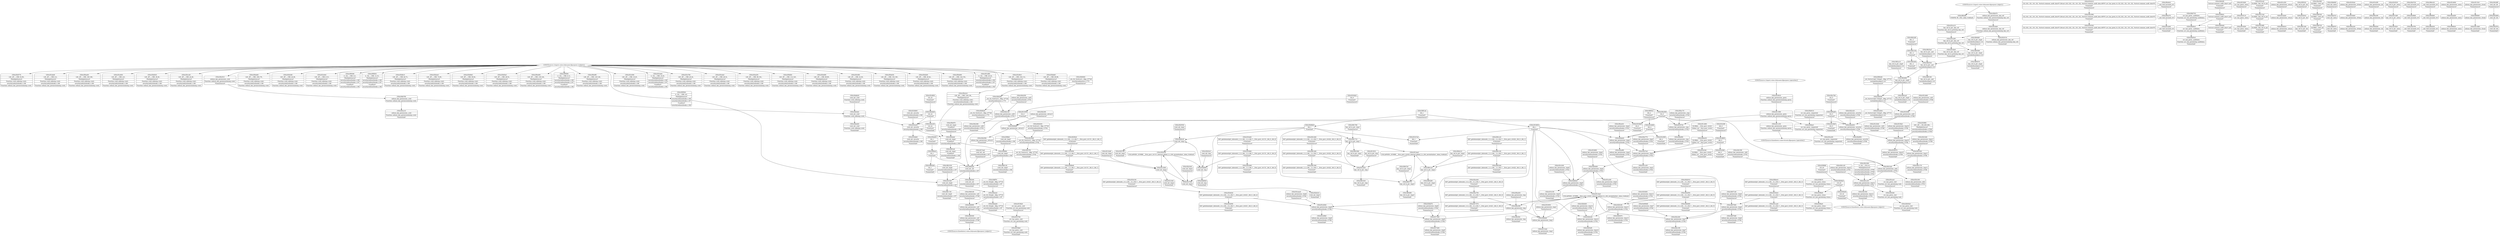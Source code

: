 digraph {
	CE0x3f3d5a0 [shape=record,shape=Mrecord,label="{CE0x3f3d5a0|128:_i8*,_:_CRE_48,52_|*MultipleSource*|Function::cred_sid&Arg::cred::|security/selinux/hooks.c,196|Function::selinux_key_permission&Arg::cred::}"]
	CE0x3f648f0 [shape=record,shape=Mrecord,label="{CE0x3f648f0|key_ref_to_ptr:_tmp3|*SummSink*}"]
	CE0x3f5fec0 [shape=record,shape=Mrecord,label="{CE0x3f5fec0|i32_1|*Constant*}"]
	CE0x3f43460 [shape=record,shape=Mrecord,label="{CE0x3f43460|i64*_getelementptr_inbounds_(_2_x_i64_,_2_x_i64_*___llvm_gcov_ctr131,_i64_0,_i64_0)|*Constant*|*SummSink*}"]
	CE0x3f22c20 [shape=record,shape=Mrecord,label="{CE0x3f22c20|selinux_key_permission:_security|security/selinux/hooks.c,5789|*SummSource*}"]
	CE0x3f5e490 [shape=record,shape=Mrecord,label="{CE0x3f5e490|128:_i8*,_:_CRE_136,144_|*MultipleSource*|Function::cred_sid&Arg::cred::|security/selinux/hooks.c,196|Function::selinux_key_permission&Arg::cred::}"]
	CE0x3f25c90 [shape=record,shape=Mrecord,label="{CE0x3f25c90|selinux_key_permission:_tmp13|security/selinux/hooks.c,5792}"]
	CE0x3f29350 [shape=record,shape=Mrecord,label="{CE0x3f29350|COLLAPSED:_GCMRE___llvm_gcov_ctr131_internal_global_2_x_i64_zeroinitializer:_elem_0:default:}"]
	CE0x3f5f590 [shape=record,shape=Mrecord,label="{CE0x3f5f590|4:_i32,_:_CRE_8,12_|*MultipleSource*|security/selinux/hooks.c,196|security/selinux/hooks.c,197|*LoadInst*|security/selinux/hooks.c,196}"]
	CE0x3f1fdd0 [shape=record,shape=Mrecord,label="{CE0x3f1fdd0|i64*_getelementptr_inbounds_(_2_x_i64_,_2_x_i64_*___llvm_gcov_ctr131,_i64_0,_i64_0)|*Constant*}"]
	CE0x3f13260 [shape=record,shape=Mrecord,label="{CE0x3f13260|cred_sid:_tmp2}"]
	CE0x3f61990 [shape=record,shape=Mrecord,label="{CE0x3f61990|key_ref_to_ptr:_tmp1|*SummSink*}"]
	CE0x3f11ba0 [shape=record,shape=Mrecord,label="{CE0x3f11ba0|COLLAPSED:_GCMRE___llvm_gcov_ctr421_internal_global_6_x_i64_zeroinitializer:_elem_0:default:}"]
	CE0x3f2df50 [shape=record,shape=Mrecord,label="{CE0x3f2df50|selinux_key_permission:_security|security/selinux/hooks.c,5789|*SummSink*}"]
	CE0x3f10910 [shape=record,shape=Mrecord,label="{CE0x3f10910|selinux_key_permission:_perm|Function::selinux_key_permission&Arg::perm::|*SummSource*}"]
	"CONST[source:0(mediator),value:0(static)][purpose:{operation}]"
	CE0x3f5e0f0 [shape=record,shape=Mrecord,label="{CE0x3f5e0f0|128:_i8*,_:_CRE_120,128_|*MultipleSource*|Function::cred_sid&Arg::cred::|security/selinux/hooks.c,196|Function::selinux_key_permission&Arg::cred::}"]
	CE0x3f208a0 [shape=record,shape=Mrecord,label="{CE0x3f208a0|i16_43|*Constant*}"]
	CE0x3f1e8d0 [shape=record,shape=Mrecord,label="{CE0x3f1e8d0|i64_2|*Constant*}"]
	CE0x3f622d0 [shape=record,shape=Mrecord,label="{CE0x3f622d0|i64_-2|*Constant*|*SummSource*}"]
	CE0x3f40d60 [shape=record,shape=Mrecord,label="{CE0x3f40d60|i64*_getelementptr_inbounds_(_6_x_i64_,_6_x_i64_*___llvm_gcov_ctr421,_i64_0,_i64_5)|*Constant*|*SummSink*}"]
	CE0x3f15780 [shape=record,shape=Mrecord,label="{CE0x3f15780|avc_has_perm:_ssid|Function::avc_has_perm&Arg::ssid::}"]
	CE0x3f62a10 [shape=record,shape=Mrecord,label="{CE0x3f62a10|key_ref_to_ptr:_tmp5|include/linux/key.h,116|*SummSource*}"]
	CE0x3f3fb70 [shape=record,shape=Mrecord,label="{CE0x3f3fb70|avc_has_perm:_tclass|Function::avc_has_perm&Arg::tclass::|*SummSource*}"]
	CE0x3f16210 [shape=record,shape=Mrecord,label="{CE0x3f16210|i32_(i32,_i32,_i16,_i32,_%struct.common_audit_data*)*_bitcast_(i32_(i32,_i32,_i16,_i32,_%struct.common_audit_data.495*)*_avc_has_perm_to_i32_(i32,_i32,_i16,_i32,_%struct.common_audit_data*)*)|*Constant*|*SummSource*}"]
	CE0x3f2c190 [shape=record,shape=Mrecord,label="{CE0x3f2c190|selinux_key_permission:_tmp7|security/selinux/hooks.c,5784|*SummSink*}"]
	CE0x3f408d0 [shape=record,shape=Mrecord,label="{CE0x3f408d0|selinux_key_permission:_retval.0}"]
	CE0x3f14a60 [shape=record,shape=Mrecord,label="{CE0x3f14a60|_call_void_mcount()_#3|*SummSink*}"]
	CE0x3f3ca50 [shape=record,shape=Mrecord,label="{CE0x3f3ca50|avc_has_perm:_requested|Function::avc_has_perm&Arg::requested::|*SummSink*}"]
	CE0x3f2c7b0 [shape=record,shape=Mrecord,label="{CE0x3f2c7b0|i32_5|*Constant*|*SummSource*}"]
	CE0x3f41f40 [shape=record,shape=Mrecord,label="{CE0x3f41f40|selinux_key_permission:_tmp12|security/selinux/hooks.c,5791|*SummSink*}"]
	CE0x3f62aa0 [shape=record,shape=Mrecord,label="{CE0x3f62aa0|key_ref_to_ptr:_tmp5|include/linux/key.h,116|*SummSink*}"]
	CE0x3f415f0 [shape=record,shape=Mrecord,label="{CE0x3f415f0|selinux_key_permission:_sid2|security/selinux/hooks.c,5791|*SummSource*}"]
	CE0x3f10050 [shape=record,shape=Mrecord,label="{CE0x3f10050|selinux_key_permission:_tmp1|*SummSource*}"]
	CE0x3f25ef0 [shape=record,shape=Mrecord,label="{CE0x3f25ef0|selinux_key_permission:_tmp14|security/selinux/hooks.c,5792|*SummSink*}"]
	CE0x3f647e0 [shape=record,shape=Mrecord,label="{CE0x3f647e0|key_ref_to_ptr:_tmp3|*SummSource*}"]
	CE0x3f62150 [shape=record,shape=Mrecord,label="{CE0x3f62150|i64_-2|*Constant*}"]
	"CONST[source:1(input),value:2(dynamic)][purpose:{operation}]"
	CE0x55c4a20 [shape=record,shape=Mrecord,label="{CE0x55c4a20|selinux_key_permission:_tmp8|security/selinux/hooks.c,5786|*SummSource*}"]
	CE0x3f405c0 [shape=record,shape=Mrecord,label="{CE0x3f405c0|avc_has_perm:_auditdata|Function::avc_has_perm&Arg::auditdata::|*SummSink*}"]
	CE0x3f5e2c0 [shape=record,shape=Mrecord,label="{CE0x3f5e2c0|128:_i8*,_:_CRE_128,136_|*MultipleSource*|Function::cred_sid&Arg::cred::|security/selinux/hooks.c,196|Function::selinux_key_permission&Arg::cred::}"]
	CE0x3f61cc0 [shape=record,shape=Mrecord,label="{CE0x3f61cc0|i64*_getelementptr_inbounds_(_2_x_i64_,_2_x_i64_*___llvm_gcov_ctr422,_i64_0,_i64_1)|*Constant*|*SummSource*}"]
	CE0x3f17360 [shape=record,shape=Mrecord,label="{CE0x3f17360|selinux_key_permission:_tmp9|security/selinux/hooks.c,5786}"]
	CE0x3f4ca10 [shape=record,shape=Mrecord,label="{CE0x3f4ca10|selinux_key_permission:_cred|Function::selinux_key_permission&Arg::cred::|*SummSink*}"]
	CE0x3f5fdb0 [shape=record,shape=Mrecord,label="{CE0x3f5fdb0|cred_sid:_tmp5|security/selinux/hooks.c,196}"]
	CE0x3f0fa60 [shape=record,shape=Mrecord,label="{CE0x3f0fa60|selinux_key_permission:_tmp1}"]
	CE0x3f25790 [shape=record,shape=Mrecord,label="{CE0x3f25790|cred_sid:_tmp1|*SummSink*}"]
	CE0x3f616a0 [shape=record,shape=Mrecord,label="{CE0x3f616a0|i64*_getelementptr_inbounds_(_2_x_i64_,_2_x_i64_*___llvm_gcov_ctr422,_i64_0,_i64_1)|*Constant*|*SummSink*}"]
	CE0x3f61260 [shape=record,shape=Mrecord,label="{CE0x3f61260|i64*_getelementptr_inbounds_(_2_x_i64_,_2_x_i64_*___llvm_gcov_ctr422,_i64_0,_i64_0)|*Constant*}"]
	CE0x3f0a590 [shape=record,shape=Mrecord,label="{CE0x3f0a590|i32_0|*Constant*}"]
	CE0x3f43630 [shape=record,shape=Mrecord,label="{CE0x3f43630|_ret_i32_%retval.0,_!dbg_!27729|security/selinux/hooks.c,5792|*SummSource*}"]
	CE0x3f15450 [shape=record,shape=Mrecord,label="{CE0x3f15450|avc_has_perm:_entry|*SummSink*}"]
	CE0x3f33c40 [shape=record,shape=Mrecord,label="{CE0x3f33c40|GLOBAL:_key_ref_to_ptr|*Constant*|*SummSource*}"]
	CE0x3f12830 [shape=record,shape=Mrecord,label="{CE0x3f12830|_ret_%struct.key*_%tmp5,_!dbg_!27715|include/linux/key.h,116|*SummSink*}"]
	CE0x3f0a170 [shape=record,shape=Mrecord,label="{CE0x3f0a170|selinux_key_permission:_cmp|security/selinux/hooks.c,5783|*SummSource*}"]
	CE0x3f1e590 [shape=record,shape=Mrecord,label="{CE0x3f1e590|128:_i8*,_:_CRE_16,20_|*MultipleSource*|Function::cred_sid&Arg::cred::|security/selinux/hooks.c,196|Function::selinux_key_permission&Arg::cred::}"]
	CE0x3f20020 [shape=record,shape=Mrecord,label="{CE0x3f20020|avc_has_perm:_tsid|Function::avc_has_perm&Arg::tsid::|*SummSink*}"]
	CE0x3f31be0 [shape=record,shape=Mrecord,label="{CE0x3f31be0|4:_i32,_:_CRE_16,20_|*MultipleSource*|security/selinux/hooks.c,196|security/selinux/hooks.c,197|*LoadInst*|security/selinux/hooks.c,196}"]
	CE0x3f4eea0 [shape=record,shape=Mrecord,label="{CE0x3f4eea0|_ret_i32_%tmp6,_!dbg_!27716|security/selinux/hooks.c,197}"]
	CE0x3f1da30 [shape=record,shape=Mrecord,label="{CE0x3f1da30|cred_sid:_security|security/selinux/hooks.c,196}"]
	"CONST[source:1(input),value:2(dynamic)][purpose:{object}]"
	CE0x3f1e790 [shape=record,shape=Mrecord,label="{CE0x3f1e790|128:_i8*,_:_CRE_20,24_|*MultipleSource*|Function::cred_sid&Arg::cred::|security/selinux/hooks.c,196|Function::selinux_key_permission&Arg::cred::}"]
	CE0x3f5ef70 [shape=record,shape=Mrecord,label="{CE0x3f5ef70|cred_sid:_tmp4|*LoadInst*|security/selinux/hooks.c,196|*SummSource*}"]
	CE0x3f2a9f0 [shape=record,shape=Mrecord,label="{CE0x3f2a9f0|selinux_key_permission:_tmp2|security/selinux/hooks.c,5783|*SummSink*}"]
	CE0x3f40010 [shape=record,shape=Mrecord,label="{CE0x3f40010|avc_has_perm:_requested|Function::avc_has_perm&Arg::requested::|*SummSource*}"]
	CE0x3f2a750 [shape=record,shape=Mrecord,label="{CE0x3f2a750|i64*_getelementptr_inbounds_(_6_x_i64_,_6_x_i64_*___llvm_gcov_ctr421,_i64_0,_i64_0)|*Constant*}"]
	CE0x3f34100 [shape=record,shape=Mrecord,label="{CE0x3f34100|i64*_getelementptr_inbounds_(_6_x_i64_,_6_x_i64_*___llvm_gcov_ctr421,_i64_0,_i64_4)|*Constant*|*SummSource*}"]
	CE0x3f14180 [shape=record,shape=Mrecord,label="{CE0x3f14180|selinux_key_permission:_tmp5|security/selinux/hooks.c,5783|*SummSource*}"]
	CE0x3f40730 [shape=record,shape=Mrecord,label="{CE0x3f40730|avc_has_perm:_auditdata|Function::avc_has_perm&Arg::auditdata::|*SummSource*}"]
	CE0x3f3cda0 [shape=record,shape=Mrecord,label="{CE0x3f3cda0|128:_i8*,_:_CRE_28,32_|*MultipleSource*|Function::cred_sid&Arg::cred::|security/selinux/hooks.c,196|Function::selinux_key_permission&Arg::cred::}"]
	CE0x3f0f1a0 [shape=record,shape=Mrecord,label="{CE0x3f0f1a0|i64_1|*Constant*|*SummSource*}"]
	CE0x3f64590 [shape=record,shape=Mrecord,label="{CE0x3f64590|key_ref_to_ptr:_tmp4|include/linux/key.h,116}"]
	CE0x3f14c10 [shape=record,shape=Mrecord,label="{CE0x3f14c10|key_ref_to_ptr:_key_ref|Function::key_ref_to_ptr&Arg::key_ref::|*SummSource*}"]
	CE0x3f09cb0 [shape=record,shape=Mrecord,label="{CE0x3f09cb0|_ret_%struct.key*_%tmp5,_!dbg_!27715|include/linux/key.h,116|*SummSource*}"]
	CE0x3f30d10 [shape=record,shape=Mrecord,label="{CE0x3f30d10|selinux_key_permission:_return|*SummSink*}"]
	CE0x3f13ea0 [shape=record,shape=Mrecord,label="{CE0x3f13ea0|COLLAPSED:_GCMRE___llvm_gcov_ctr422_internal_global_2_x_i64_zeroinitializer:_elem_0:default:}"]
	CE0x3f434d0 [shape=record,shape=Mrecord,label="{CE0x3f434d0|_ret_i32_%retval.0,_!dbg_!27729|security/selinux/hooks.c,5792}"]
	CE0x3f42850 [shape=record,shape=Mrecord,label="{CE0x3f42850|i64*_getelementptr_inbounds_(_6_x_i64_,_6_x_i64_*___llvm_gcov_ctr421,_i64_0,_i64_5)|*Constant*}"]
	CE0x3f21d40 [shape=record,shape=Mrecord,label="{CE0x3f21d40|i64*_getelementptr_inbounds_(_2_x_i64_,_2_x_i64_*___llvm_gcov_ctr422,_i64_0,_i64_0)|*Constant*|*SummSource*}"]
	CE0x3f293c0 [shape=record,shape=Mrecord,label="{CE0x3f293c0|cred_sid:_tmp|*SummSource*}"]
	CE0x3f641a0 [shape=record,shape=Mrecord,label="{CE0x3f641a0|key_ref_to_ptr:_tmp2}"]
	CE0x3f0f5c0 [shape=record,shape=Mrecord,label="{CE0x3f0f5c0|i64_2|*Constant*|*SummSource*}"]
	CE0x3f320c0 [shape=record,shape=Mrecord,label="{CE0x3f320c0|key_ref_to_ptr:_bb}"]
	CE0x3f10650 [shape=record,shape=Mrecord,label="{CE0x3f10650|i64_1|*Constant*}"]
	CE0x3f4a580 [shape=record,shape=Mrecord,label="{CE0x3f4a580|GLOBAL:_cred_sid|*Constant*|*SummSource*}"]
	CE0x3f64fd0 [shape=record,shape=Mrecord,label="{CE0x3f64fd0|key_ref_to_ptr:_tmp4|include/linux/key.h,116|*SummSource*}"]
	CE0x3f13e30 [shape=record,shape=Mrecord,label="{CE0x3f13e30|key_ref_to_ptr:_tmp}"]
	CE0x3f19720 [shape=record,shape=Mrecord,label="{CE0x3f19720|selinux_key_permission:_cmp|security/selinux/hooks.c,5783}"]
	CE0x3f4b800 [shape=record,shape=Mrecord,label="{CE0x3f4b800|cred_sid:_entry|*SummSource*}"]
	CE0x3f65180 [shape=record,shape=Mrecord,label="{CE0x3f65180|key_ref_to_ptr:_and|include/linux/key.h,116|*SummSink*}"]
	CE0x3f5ffe0 [shape=record,shape=Mrecord,label="{CE0x3f5ffe0|cred_sid:_tmp5|security/selinux/hooks.c,196|*SummSource*}"]
	CE0x3f28b40 [shape=record,shape=Mrecord,label="{CE0x3f28b40|i64*_getelementptr_inbounds_(_2_x_i64_,_2_x_i64_*___llvm_gcov_ctr131,_i64_0,_i64_1)|*Constant*|*SummSink*}"]
	CE0x3f414a0 [shape=record,shape=Mrecord,label="{CE0x3f414a0|selinux_key_permission:_sid2|security/selinux/hooks.c,5791}"]
	CE0x3f0a220 [shape=record,shape=Mrecord,label="{CE0x3f0a220|selinux_key_permission:_if.then|*SummSink*}"]
	CE0x3f28c20 [shape=record,shape=Mrecord,label="{CE0x3f28c20|cred_sid:_tmp1}"]
	CE0x3f0ea70 [shape=record,shape=Mrecord,label="{CE0x3f0ea70|_call_void_mcount()_#3}"]
	CE0x3f1d3f0 [shape=record,shape=Mrecord,label="{CE0x3f1d3f0|i64_0|*Constant*|*SummSource*}"]
	CE0x3f142f0 [shape=record,shape=Mrecord,label="{CE0x3f142f0|selinux_key_permission:_bb|*SummSource*}"]
	CE0x3f14590 [shape=record,shape=Mrecord,label="{CE0x3f14590|i64_2|*Constant*|*SummSink*}"]
	CE0x3f3e250 [shape=record,shape=Mrecord,label="{CE0x3f3e250|128:_i8*,_:_CRE_96,104_|*MultipleSource*|Function::cred_sid&Arg::cred::|security/selinux/hooks.c,196|Function::selinux_key_permission&Arg::cred::}"]
	CE0x3f4a510 [shape=record,shape=Mrecord,label="{CE0x3f4a510|cred_sid:_entry}"]
	CE0x3f194c0 [shape=record,shape=Mrecord,label="{CE0x3f194c0|i64*_getelementptr_inbounds_(_6_x_i64_,_6_x_i64_*___llvm_gcov_ctr421,_i64_0,_i64_3)|*Constant*}"]
	CE0x3f10b20 [shape=record,shape=Mrecord,label="{CE0x3f10b20|i32_0|*Constant*|*SummSource*}"]
	CE0x3f41c20 [shape=record,shape=Mrecord,label="{CE0x3f41c20|selinux_key_permission:_tmp12|security/selinux/hooks.c,5791|*SummSource*}"]
	CE0x3f40440 [shape=record,shape=Mrecord,label="{CE0x3f40440|%struct.common_audit_data*_null|*Constant*|*SummSink*}"]
	CE0x3f0d2b0 [shape=record,shape=Mrecord,label="{CE0x3f0d2b0|selinux_key_permission:_bb|*SummSink*}"]
	CE0x3f14c80 [shape=record,shape=Mrecord,label="{CE0x3f14c80|key_ref_to_ptr:_key_ref|Function::key_ref_to_ptr&Arg::key_ref::}"]
	CE0x3f15fa0 [shape=record,shape=Mrecord,label="{CE0x3f15fa0|selinux_key_permission:_tmp10|security/selinux/hooks.c,5789|*SummSource*}"]
	CE0x3f64210 [shape=record,shape=Mrecord,label="{CE0x3f64210|key_ref_to_ptr:_tmp2|*SummSource*}"]
	CE0x3f61630 [shape=record,shape=Mrecord,label="{CE0x3f61630|key_ref_to_ptr:_tmp|*SummSink*}"]
	CE0x3f24410 [shape=record,shape=Mrecord,label="{CE0x3f24410|cred_sid:_tmp3|*SummSink*}"]
	CE0x3807140 [shape=record,shape=Mrecord,label="{CE0x3807140|selinux_key_permission:_tmp6|security/selinux/hooks.c,5784|*SummSource*}"]
	CE0x3f4b870 [shape=record,shape=Mrecord,label="{CE0x3f4b870|cred_sid:_entry|*SummSink*}"]
	CE0x3f31f20 [shape=record,shape=Mrecord,label="{CE0x3f31f20|cred_sid:_tmp6|security/selinux/hooks.c,197}"]
	CE0x3f0a9c0 [shape=record,shape=Mrecord,label="{CE0x3f0a9c0|_call_void_mcount()_#3|*SummSource*}"]
	CE0x3f62890 [shape=record,shape=Mrecord,label="{CE0x3f62890|key_ref_to_ptr:_tmp5|include/linux/key.h,116}"]
	CE0x3f42120 [shape=record,shape=Mrecord,label="{CE0x3f42120|selinux_key_permission:_call3|security/selinux/hooks.c,5791}"]
	CE0x3f62ef0 [shape=record,shape=Mrecord,label="{CE0x3f62ef0|VOIDTB_TE:_CE2:_elem_0:default:}"]
	CE0x3f33f20 [shape=record,shape=Mrecord,label="{CE0x3f33f20|key_ref_to_ptr:_entry|*SummSink*}"]
	CE0x3f5df20 [shape=record,shape=Mrecord,label="{CE0x3f5df20|128:_i8*,_:_CRE_112,120_|*MultipleSource*|Function::cred_sid&Arg::cred::|security/selinux/hooks.c,196|Function::selinux_key_permission&Arg::cred::}"]
	CE0x3f16110 [shape=record,shape=Mrecord,label="{CE0x3f16110|avc_has_perm:_entry}"]
	CE0x3f17ee0 [shape=record,shape=Mrecord,label="{CE0x3f17ee0|cred_sid:_sid|security/selinux/hooks.c,197|*SummSource*}"]
	CE0x3f2fe70 [shape=record,shape=Mrecord,label="{CE0x3f2fe70|selinux_key_permission:_key_ref|Function::selinux_key_permission&Arg::key_ref::|*SummSource*}"]
	CE0x3f16320 [shape=record,shape=Mrecord,label="{CE0x3f16320|i32_(i32,_i32,_i16,_i32,_%struct.common_audit_data*)*_bitcast_(i32_(i32,_i32,_i16,_i32,_%struct.common_audit_data.495*)*_avc_has_perm_to_i32_(i32,_i32,_i16,_i32,_%struct.common_audit_data*)*)|*Constant*|*SummSink*}"]
	CE0x3f42380 [shape=record,shape=Mrecord,label="{CE0x3f42380|selinux_key_permission:_call3|security/selinux/hooks.c,5791|*SummSink*}"]
	CE0x55c4940 [shape=record,shape=Mrecord,label="{CE0x55c4940|selinux_key_permission:_tmp8|security/selinux/hooks.c,5786}"]
	CE0x3f1d1b0 [shape=record,shape=Mrecord,label="{CE0x3f1d1b0|GLOBAL:___llvm_gcov_ctr421|Global_var:__llvm_gcov_ctr421|*SummSink*}"]
	CE0x3f60340 [shape=record,shape=Mrecord,label="{CE0x3f60340|cred_sid:_sid|security/selinux/hooks.c,197|*SummSink*}"]
	CE0x3f246b0 [shape=record,shape=Mrecord,label="{CE0x3f246b0|_call_void_mcount()_#3}"]
	CE0x3f0a380 [shape=record,shape=Mrecord,label="{CE0x3f0a380|selinux_key_permission:_tmp}"]
	CE0x3f4db20 [shape=record,shape=Mrecord,label="{CE0x3f4db20|cred_sid:_cred|Function::cred_sid&Arg::cred::|*SummSource*}"]
	CE0x3f41000 [shape=record,shape=Mrecord,label="{CE0x3f41000|selinux_key_permission:_tmp11|security/selinux/hooks.c,5789}"]
	CE0x3f1ac80 [shape=record,shape=Mrecord,label="{CE0x3f1ac80|selinux_key_permission:_tmp4|security/selinux/hooks.c,5783|*SummSink*}"]
	CE0x3f3e080 [shape=record,shape=Mrecord,label="{CE0x3f3e080|128:_i8*,_:_CRE_88,89_|*MultipleSource*|Function::cred_sid&Arg::cred::|security/selinux/hooks.c,196|Function::selinux_key_permission&Arg::cred::}"]
	CE0x3f22d30 [shape=record,shape=Mrecord,label="{CE0x3f22d30|selinux_key_permission:_security|security/selinux/hooks.c,5789}"]
	CE0x3f437f0 [shape=record,shape=Mrecord,label="{CE0x3f437f0|_ret_i32_%retval.0,_!dbg_!27729|security/selinux/hooks.c,5792|*SummSink*}"]
	CE0x3f147a0 [shape=record,shape=Mrecord,label="{CE0x3f147a0|i64_1|*Constant*|*SummSink*}"]
	CE0x5e899d0 [shape=record,shape=Mrecord,label="{CE0x5e899d0|selinux_key_permission:_tmp7|security/selinux/hooks.c,5784|*SummSource*}"]
	CE0x3f4b720 [shape=record,shape=Mrecord,label="{CE0x3f4b720|GLOBAL:_cred_sid|*Constant*|*SummSink*}"]
	CE0x3f41900 [shape=record,shape=Mrecord,label="{CE0x3f41900|0:_i32,_:_CR_0,4_|*MultipleSource*|security/selinux/hooks.c,5789|security/selinux/hooks.c,5789|security/selinux/hooks.c,5791}"]
	CE0x3f26400 [shape=record,shape=Mrecord,label="{CE0x3f26400|selinux_key_permission:_tmp14|security/selinux/hooks.c,5792|*SummSource*}"]
	CE0x3f3cf00 [shape=record,shape=Mrecord,label="{CE0x3f3cf00|128:_i8*,_:_CRE_32,36_|*MultipleSource*|Function::cred_sid&Arg::cred::|security/selinux/hooks.c,196|Function::selinux_key_permission&Arg::cred::}"]
	CE0x3f0cf20 [shape=record,shape=Mrecord,label="{CE0x3f0cf20|selinux_key_permission:_tmp|*SummSink*}"]
	CE0x3f141f0 [shape=record,shape=Mrecord,label="{CE0x3f141f0|selinux_key_permission:_tmp5|security/selinux/hooks.c,5783|*SummSink*}"]
	CE0x3f24b40 [shape=record,shape=Mrecord,label="{CE0x3f24b40|i32_22|*Constant*}"]
	CE0x3f64c20 [shape=record,shape=Mrecord,label="{CE0x3f64c20|_call_void_mcount()_#3|*SummSource*}"]
	CE0x3f41a30 [shape=record,shape=Mrecord,label="{CE0x3f41a30|selinux_key_permission:_tmp12|security/selinux/hooks.c,5791}"]
	CE0x3f480f0 [shape=record,shape=Mrecord,label="{CE0x3f480f0|selinux_key_permission:_call|security/selinux/hooks.c,5786}"]
	CE0x3f28bb0 [shape=record,shape=Mrecord,label="{CE0x3f28bb0|i64_1|*Constant*}"]
	CE0x3f4dab0 [shape=record,shape=Mrecord,label="{CE0x3f4dab0|_ret_i32_%tmp6,_!dbg_!27716|security/selinux/hooks.c,197|*SummSink*}"]
	"CONST[source:0(mediator),value:2(dynamic)][purpose:{object}]"
	CE0x3f60130 [shape=record,shape=Mrecord,label="{CE0x3f60130|cred_sid:_tmp5|security/selinux/hooks.c,196|*SummSink*}"]
	CE0x3f61710 [shape=record,shape=Mrecord,label="{CE0x3f61710|key_ref_to_ptr:_tmp1}"]
	CE0x3f42250 [shape=record,shape=Mrecord,label="{CE0x3f42250|selinux_key_permission:_call3|security/selinux/hooks.c,5791|*SummSource*}"]
	CE0x3f3fdc0 [shape=record,shape=Mrecord,label="{CE0x3f3fdc0|%struct.common_audit_data*_null|*Constant*}"]
	CE0x3f602b0 [shape=record,shape=Mrecord,label="{CE0x3f602b0|i32_1|*Constant*|*SummSink*}"]
	CE0x3f5e830 [shape=record,shape=Mrecord,label="{CE0x3f5e830|128:_i8*,_:_CRE_152,160_|*MultipleSource*|Function::cred_sid&Arg::cred::|security/selinux/hooks.c,196|Function::selinux_key_permission&Arg::cred::}"]
	CE0x3f48160 [shape=record,shape=Mrecord,label="{CE0x3f48160|GLOBAL:_cred_sid|*Constant*}"]
	CE0x3f29490 [shape=record,shape=Mrecord,label="{CE0x3f29490|selinux_key_permission:_tmp4|security/selinux/hooks.c,5783}"]
	CE0x3f42910 [shape=record,shape=Mrecord,label="{CE0x3f42910|i64*_getelementptr_inbounds_(_6_x_i64_,_6_x_i64_*___llvm_gcov_ctr421,_i64_0,_i64_5)|*Constant*|*SummSource*}"]
	CE0x3f3d200 [shape=record,shape=Mrecord,label="{CE0x3f3d200|128:_i8*,_:_CRE_40,44_|*MultipleSource*|Function::cred_sid&Arg::cred::|security/selinux/hooks.c,196|Function::selinux_key_permission&Arg::cred::}"]
	CE0x3f25950 [shape=record,shape=Mrecord,label="{CE0x3f25950|i64*_getelementptr_inbounds_(_2_x_i64_,_2_x_i64_*___llvm_gcov_ctr131,_i64_0,_i64_1)|*Constant*}"]
	CE0x3f402f0 [shape=record,shape=Mrecord,label="{CE0x3f402f0|%struct.common_audit_data*_null|*Constant*|*SummSource*}"]
	CE0x3f65070 [shape=record,shape=Mrecord,label="{CE0x3f65070|key_ref_to_ptr:_tmp4|include/linux/key.h,116|*SummSink*}"]
	CE0x3f5e660 [shape=record,shape=Mrecord,label="{CE0x3f5e660|128:_i8*,_:_CRE_144,152_|*MultipleSource*|Function::cred_sid&Arg::cred::|security/selinux/hooks.c,196|Function::selinux_key_permission&Arg::cred::}"]
	CE0x3f423f0 [shape=record,shape=Mrecord,label="{CE0x3f423f0|selinux_key_permission:_retval.0|*SummSource*}"]
	CE0x3f31d80 [shape=record,shape=Mrecord,label="{CE0x3f31d80|4:_i32,_:_CRE_20,24_|*MultipleSource*|security/selinux/hooks.c,196|security/selinux/hooks.c,197|*LoadInst*|security/selinux/hooks.c,196}"]
	CE0x3f34090 [shape=record,shape=Mrecord,label="{CE0x3f34090|i64*_getelementptr_inbounds_(_6_x_i64_,_6_x_i64_*___llvm_gcov_ctr421,_i64_0,_i64_4)|*Constant*|*SummSink*}"]
	CE0x3f11d00 [shape=record,shape=Mrecord,label="{CE0x3f11d00|GLOBAL:___llvm_gcov_ctr421|Global_var:__llvm_gcov_ctr421|*SummSource*}"]
	CE0x3f14900 [shape=record,shape=Mrecord,label="{CE0x3f14900|selinux_key_permission:_entry|*SummSource*}"]
	CE0x3f61c50 [shape=record,shape=Mrecord,label="{CE0x3f61c50|i64*_getelementptr_inbounds_(_2_x_i64_,_2_x_i64_*___llvm_gcov_ctr422,_i64_0,_i64_1)|*Constant*}"]
	CE0x3f625a0 [shape=record,shape=Mrecord,label="{CE0x3f625a0|key_ref_to_ptr:_and|include/linux/key.h,116|*SummSource*}"]
	CE0x3f62530 [shape=record,shape=Mrecord,label="{CE0x3f62530|key_ref_to_ptr:_and|include/linux/key.h,116}"]
	CE0x3f1ca30 [shape=record,shape=Mrecord,label="{CE0x3f1ca30|selinux_key_permission:_tmp3|security/selinux/hooks.c,5783|*SummSink*}"]
	CE0x3f1dbd0 [shape=record,shape=Mrecord,label="{CE0x3f1dbd0|cred_sid:_security|security/selinux/hooks.c,196|*SummSink*}"]
	CE0x3f158e0 [shape=record,shape=Mrecord,label="{CE0x3f158e0|avc_has_perm:_ssid|Function::avc_has_perm&Arg::ssid::|*SummSink*}"]
	CE0x3f41890 [shape=record,shape=Mrecord,label="{CE0x3f41890|i32_(i32,_i32,_i16,_i32,_%struct.common_audit_data*)*_bitcast_(i32_(i32,_i32,_i16,_i32,_%struct.common_audit_data.495*)*_avc_has_perm_to_i32_(i32,_i32,_i16,_i32,_%struct.common_audit_data*)*)|*Constant*}"]
	CE0x3f1fed0 [shape=record,shape=Mrecord,label="{CE0x3f1fed0|i64*_getelementptr_inbounds_(_2_x_i64_,_2_x_i64_*___llvm_gcov_ctr131,_i64_0,_i64_0)|*Constant*|*SummSource*}"]
	CE0x3f0ac80 [shape=record,shape=Mrecord,label="{CE0x3f0ac80|selinux_key_permission:_bb}"]
	CE0x3f116d0 [shape=record,shape=Mrecord,label="{CE0x3f116d0|selinux_key_permission:_if.end|*SummSink*}"]
	CE0x3f0ad30 [shape=record,shape=Mrecord,label="{CE0x3f0ad30|selinux_key_permission:_tmp|*SummSource*}"]
	CE0x3f25550 [shape=record,shape=Mrecord,label="{CE0x3f25550|cred_sid:_tmp1|*SummSource*}"]
	CE0x3f10bd0 [shape=record,shape=Mrecord,label="{CE0x3f10bd0|i32_0|*Constant*|*SummSink*}"]
	CE0x3f2f2d0 [shape=record,shape=Mrecord,label="{CE0x3f2f2d0|avc_has_perm:_tsid|Function::avc_has_perm&Arg::tsid::}"]
	CE0x3f2ad20 [shape=record,shape=Mrecord,label="{CE0x3f2ad20|selinux_key_permission:_entry}"]
	CE0x3f49300 [shape=record,shape=Mrecord,label="{CE0x3f49300|selinux_key_permission:_call|security/selinux/hooks.c,5786|*SummSink*}"]
	CE0x3f259c0 [shape=record,shape=Mrecord,label="{CE0x3f259c0|i64*_getelementptr_inbounds_(_2_x_i64_,_2_x_i64_*___llvm_gcov_ctr131,_i64_0,_i64_1)|*Constant*|*SummSource*}"]
	CE0x3f16070 [shape=record,shape=Mrecord,label="{CE0x3f16070|selinux_key_permission:_tmp10|security/selinux/hooks.c,5789|*SummSink*}"]
	CE0x3f24c00 [shape=record,shape=Mrecord,label="{CE0x3f24c00|i32_22|*Constant*|*SummSink*}"]
	CE0x3f61360 [shape=record,shape=Mrecord,label="{CE0x3f61360|i64*_getelementptr_inbounds_(_2_x_i64_,_2_x_i64_*___llvm_gcov_ctr422,_i64_0,_i64_0)|*Constant*|*SummSink*}"]
	CE0x3f13340 [shape=record,shape=Mrecord,label="{CE0x3f13340|cred_sid:_tmp2|*SummSink*}"]
	CE0x3f4c910 [shape=record,shape=Mrecord,label="{CE0x3f4c910|selinux_key_permission:_cred|Function::selinux_key_permission&Arg::cred::|*SummSource*}"]
	CE0x3f36d70 [shape=record,shape=Mrecord,label="{CE0x3f36d70|selinux_key_permission:_tmp9|security/selinux/hooks.c,5786|*SummSource*}"]
	CE0x3f1d9c0 [shape=record,shape=Mrecord,label="{CE0x3f1d9c0|128:_i8*,_:_CRE_104,112_|*MultipleSource*|Function::cred_sid&Arg::cred::|security/selinux/hooks.c,196|Function::selinux_key_permission&Arg::cred::}"]
	CE0x3f26240 [shape=record,shape=Mrecord,label="{CE0x3f26240|selinux_key_permission:_tmp14|security/selinux/hooks.c,5792}"]
	CE0x3f110a0 [shape=record,shape=Mrecord,label="{CE0x3f110a0|selinux_key_permission:_tmp1|*SummSink*}"]
	CE0x3f17260 [shape=record,shape=Mrecord,label="{CE0x3f17260|selinux_key_permission:_tmp9|security/selinux/hooks.c,5786|*SummSink*}"]
	CE0x3f1aba0 [shape=record,shape=Mrecord,label="{CE0x3f1aba0|selinux_key_permission:_return}"]
	CE0x3f3deb0 [shape=record,shape=Mrecord,label="{CE0x3f3deb0|128:_i8*,_:_CRE_80,88_|*MultipleSource*|Function::cred_sid&Arg::cred::|security/selinux/hooks.c,196|Function::selinux_key_permission&Arg::cred::}"]
	CE0x3f410d0 [shape=record,shape=Mrecord,label="{CE0x3f410d0|selinux_key_permission:_tmp11|security/selinux/hooks.c,5789|*SummSource*}"]
	CE0x3f62400 [shape=record,shape=Mrecord,label="{CE0x3f62400|i64_-2|*Constant*|*SummSink*}"]
	CE0x3f0a430 [shape=record,shape=Mrecord,label="{CE0x3f0a430|selinux_key_permission:_tmp2|security/selinux/hooks.c,5783|*SummSource*}"]
	CE0x3f3cac0 [shape=record,shape=Mrecord,label="{CE0x3f3cac0|avc_has_perm:_tsid|Function::avc_has_perm&Arg::tsid::|*SummSource*}"]
	CE0x3f3fea0 [shape=record,shape=Mrecord,label="{CE0x3f3fea0|avc_has_perm:_requested|Function::avc_has_perm&Arg::requested::}"]
	CE0x3f33df0 [shape=record,shape=Mrecord,label="{CE0x3f33df0|GLOBAL:_key_ref_to_ptr|*Constant*|*SummSink*}"]
	CE0x3f40280 [shape=record,shape=Mrecord,label="{CE0x3f40280|_ret_i32_%retval.0,_!dbg_!27728|security/selinux/avc.c,775}"]
	CE0x3807060 [shape=record,shape=Mrecord,label="{CE0x3807060|selinux_key_permission:_tmp6|security/selinux/hooks.c,5784}"]
	CE0x3f25d70 [shape=record,shape=Mrecord,label="{CE0x3f25d70|selinux_key_permission:_tmp13|security/selinux/hooks.c,5792|*SummSink*}"]
	CE0x3f4ed20 [shape=record,shape=Mrecord,label="{CE0x3f4ed20|cred_sid:_cred|Function::cred_sid&Arg::cred::|*SummSink*}"]
	CE0x3f3fb00 [shape=record,shape=Mrecord,label="{CE0x3f3fb00|avc_has_perm:_tclass|Function::avc_has_perm&Arg::tclass::}"]
	CE0x3f14da0 [shape=record,shape=Mrecord,label="{CE0x3f14da0|key_ref_to_ptr:_key_ref|Function::key_ref_to_ptr&Arg::key_ref::|*SummSink*}"]
	"CONST[source:1(input),value:2(dynamic)][purpose:{subject}]"
	CE0x3f12460 [shape=record,shape=Mrecord,label="{CE0x3f12460|selinux_key_permission:_call1|security/selinux/hooks.c,5788|*SummSource*}"]
	CE0x3f24340 [shape=record,shape=Mrecord,label="{CE0x3f24340|cred_sid:_tmp3|*SummSource*}"]
	CE0x3f1c250 [shape=record,shape=Mrecord,label="{CE0x3f1c250|selinux_key_permission:_return|*SummSource*}"]
	CE0x3f3d770 [shape=record,shape=Mrecord,label="{CE0x3f3d770|128:_i8*,_:_CRE_52,56_|*MultipleSource*|Function::cred_sid&Arg::cred::|security/selinux/hooks.c,196|Function::selinux_key_permission&Arg::cred::}"]
	CE0x3f61780 [shape=record,shape=Mrecord,label="{CE0x3f61780|key_ref_to_ptr:_tmp1|*SummSource*}"]
	CE0x3f64bb0 [shape=record,shape=Mrecord,label="{CE0x3f64bb0|_call_void_mcount()_#3}"]
	CE0x3f5dd50 [shape=record,shape=Mrecord,label="{CE0x3f5dd50|i32_1|*Constant*|*SummSource*}"]
	CE0x3f0f460 [shape=record,shape=Mrecord,label="{CE0x3f0f460|selinux_key_permission:_if.end}"]
	CE0x3f13f10 [shape=record,shape=Mrecord,label="{CE0x3f13f10|key_ref_to_ptr:_tmp|*SummSource*}"]
	CE0x3f15260 [shape=record,shape=Mrecord,label="{CE0x3f15260|avc_has_perm:_entry|*SummSource*}"]
	CE0x3f1ded0 [shape=record,shape=Mrecord,label="{CE0x3f1ded0|128:_i8*,_:_CRE_0,4_|*MultipleSource*|Function::cred_sid&Arg::cred::|security/selinux/hooks.c,196|Function::selinux_key_permission&Arg::cred::}"]
	CE0x3f5ea00 [shape=record,shape=Mrecord,label="{CE0x3f5ea00|128:_i8*,_:_CRE_160,168_|*MultipleSource*|Function::cred_sid&Arg::cred::|security/selinux/hooks.c,196|Function::selinux_key_permission&Arg::cred::}"]
	CE0x3f1caa0 [shape=record,shape=Mrecord,label="{CE0x3f1caa0|i64*_getelementptr_inbounds_(_6_x_i64_,_6_x_i64_*___llvm_gcov_ctr421,_i64_0,_i64_3)|*Constant*|*SummSink*}"]
	CE0x3f1e000 [shape=record,shape=Mrecord,label="{CE0x3f1e000|128:_i8*,_:_CRE_4,8_|*MultipleSource*|Function::cred_sid&Arg::cred::|security/selinux/hooks.c,196|Function::selinux_key_permission&Arg::cred::}"]
	CE0x3f43f70 [shape=record,shape=Mrecord,label="{CE0x3f43f70|cred_sid:_bb|*SummSink*}"]
	CE0x3f3d030 [shape=record,shape=Mrecord,label="{CE0x3f3d030|128:_i8*,_:_CRE_36,40_|*MultipleSource*|Function::cred_sid&Arg::cred::|security/selinux/hooks.c,196|Function::selinux_key_permission&Arg::cred::}"]
	CE0x3f0bec0 [shape=record,shape=Mrecord,label="{CE0x3f0bec0|i64*_getelementptr_inbounds_(_6_x_i64_,_6_x_i64_*___llvm_gcov_ctr421,_i64_0,_i64_3)|*Constant*|*SummSource*}"]
	CE0x3f1f980 [shape=record,shape=Mrecord,label="{CE0x3f1f980|200:_i8*,_:_CR_200,208_|*MultipleSource*|security/selinux/hooks.c,5788|security/selinux/hooks.c,5789}"]
	CE0x3f1b190 [shape=record,shape=Mrecord,label="{CE0x3f1b190|selinux_key_permission:_sid2|security/selinux/hooks.c,5791|*SummSink*}"]
	CE0x3f33eb0 [shape=record,shape=Mrecord,label="{CE0x3f33eb0|selinux_key_permission:_key_ref|Function::selinux_key_permission&Arg::key_ref::}"]
	CE0x3f40940 [shape=record,shape=Mrecord,label="{CE0x3f40940|_ret_i32_%retval.0,_!dbg_!27728|security/selinux/avc.c,775|*SummSource*}"]
	CE0x3f289e0 [shape=record,shape=Mrecord,label="{CE0x3f289e0|cred_sid:_tmp|*SummSink*}"]
	CE0x3f1b7c0 [shape=record,shape=Mrecord,label="{CE0x3f1b7c0|selinux_key_permission:_key_ref|Function::selinux_key_permission&Arg::key_ref::|*SummSink*}"]
	CE0x3f2fc60 [shape=record,shape=Mrecord,label="{CE0x3f2fc60|_ret_%struct.key*_%tmp5,_!dbg_!27715|include/linux/key.h,116}"]
	CE0x3f0ee30 [shape=record,shape=Mrecord,label="{CE0x3f0ee30|GLOBAL:___llvm_gcov_ctr421|Global_var:__llvm_gcov_ctr421}"]
	CE0x3f3cc40 [shape=record,shape=Mrecord,label="{CE0x3f3cc40|128:_i8*,_:_CRE_24,28_|*MultipleSource*|Function::cred_sid&Arg::cred::|security/selinux/hooks.c,196|Function::selinux_key_permission&Arg::cred::}"]
	CE0x3f5f500 [shape=record,shape=Mrecord,label="{CE0x3f5f500|4:_i32,_:_CRE_4,8_|*MultipleSource*|security/selinux/hooks.c,196|security/selinux/hooks.c,197|*LoadInst*|security/selinux/hooks.c,196}"]
	CE0x3f09a60 [shape=record,shape=Mrecord,label="{CE0x3f09a60|i32_5|*Constant*}"]
	CE0x3f314d0 [shape=record,shape=Mrecord,label="{CE0x3f314d0|key_ref_to_ptr:_entry}"]
	CE0x3f15ed0 [shape=record,shape=Mrecord,label="{CE0x3f15ed0|selinux_key_permission:_tmp10|security/selinux/hooks.c,5789}"]
	CE0x3f4c8a0 [shape=record,shape=Mrecord,label="{CE0x3f4c8a0|cred_sid:_cred|Function::cred_sid&Arg::cred::}"]
	CE0x3f64d30 [shape=record,shape=Mrecord,label="{CE0x3f64d30|_call_void_mcount()_#3|*SummSink*}"]
	CE0x3f64770 [shape=record,shape=Mrecord,label="{CE0x3f64770|key_ref_to_ptr:_tmp3}"]
	CE0x3f22770 [shape=record,shape=Mrecord,label="{CE0x3f22770|selinux_key_permission:_tmp3|security/selinux/hooks.c,5783|*SummSource*}"]
	CE0x3f137d0 [shape=record,shape=Mrecord,label="{CE0x3f137d0|cred_sid:_tmp3}"]
	CE0x3f2b6a0 [shape=record,shape=Mrecord,label="{CE0x3f2b6a0|selinux_key_permission:_tmp5|security/selinux/hooks.c,5783}"]
	CE0x3f25d00 [shape=record,shape=Mrecord,label="{CE0x3f25d00|selinux_key_permission:_tmp13|security/selinux/hooks.c,5792|*SummSource*}"]
	CE0x3f1d800 [shape=record,shape=Mrecord,label="{CE0x3f1d800|i64_0|*Constant*}"]
	CE0x38070d0 [shape=record,shape=Mrecord,label="{CE0x38070d0|selinux_key_permission:_tmp6|security/selinux/hooks.c,5784|*SummSink*}"]
	CE0x3f3fbe0 [shape=record,shape=Mrecord,label="{CE0x3f3fbe0|avc_has_perm:_tclass|Function::avc_has_perm&Arg::tclass::|*SummSink*}"]
	CE0x3f5ebd0 [shape=record,shape=Mrecord,label="{CE0x3f5ebd0|128:_i8*,_:_CRE_168,176_|*MultipleSource*|Function::cred_sid&Arg::cred::|security/selinux/hooks.c,196|Function::selinux_key_permission&Arg::cred::}"]
	CE0x3f5eda0 [shape=record,shape=Mrecord,label="{CE0x3f5eda0|cred_sid:_tmp4|*LoadInst*|security/selinux/hooks.c,196}"]
	CE0x3f0ab20 [shape=record,shape=Mrecord,label="{CE0x3f0ab20|selinux_key_permission:_tmp2|security/selinux/hooks.c,5783}"]
	CE0x3f11c50 [shape=record,shape=Mrecord,label="{CE0x3f11c50|selinux_key_permission:_perm|Function::selinux_key_permission&Arg::perm::|*SummSink*}"]
	CE0x3f41170 [shape=record,shape=Mrecord,label="{CE0x3f41170|selinux_key_permission:_tmp11|security/selinux/hooks.c,5789|*SummSink*}"]
	CE0x3f1d380 [shape=record,shape=Mrecord,label="{CE0x3f1d380|i64_0|*Constant*|*SummSink*}"]
	CE0x3f105a0 [shape=record,shape=Mrecord,label="{CE0x3f105a0|selinux_key_permission:_if.then|*SummSource*}"]
	CE0x3f4b790 [shape=record,shape=Mrecord,label="{CE0x3f4b790|selinux_key_permission:_cred|Function::selinux_key_permission&Arg::cred::}"]
	CE0x3f24720 [shape=record,shape=Mrecord,label="{CE0x3f24720|_call_void_mcount()_#3|*SummSource*}"]
	CE0x3f4ff70 [shape=record,shape=Mrecord,label="{CE0x3f4ff70|_ret_i32_%tmp6,_!dbg_!27716|security/selinux/hooks.c,197|*SummSource*}"]
	CE0x3f11fc0 [shape=record,shape=Mrecord,label="{CE0x3f11fc0|selinux_key_permission:_if.end|*SummSource*}"]
	CE0x3f18530 [shape=record,shape=Mrecord,label="{CE0x3f18530|key_ref_to_ptr:_entry|*SummSource*}"]
	CE0x3f3d3d0 [shape=record,shape=Mrecord,label="{CE0x3f3d3d0|128:_i8*,_:_CRE_44,48_|*MultipleSource*|Function::cred_sid&Arg::cred::|security/selinux/hooks.c,196|Function::selinux_key_permission&Arg::cred::}"]
	CE0x3f2a440 [shape=record,shape=Mrecord,label="{CE0x3f2a440|i64*_getelementptr_inbounds_(_6_x_i64_,_6_x_i64_*___llvm_gcov_ctr421,_i64_0,_i64_0)|*Constant*|*SummSource*}"]
	CE0x3f64280 [shape=record,shape=Mrecord,label="{CE0x3f64280|key_ref_to_ptr:_tmp2|*SummSink*}"]
	CE0x3f406c0 [shape=record,shape=Mrecord,label="{CE0x3f406c0|avc_has_perm:_auditdata|Function::avc_has_perm&Arg::auditdata::}"]
	CE0x3f1db00 [shape=record,shape=Mrecord,label="{CE0x3f1db00|cred_sid:_security|security/selinux/hooks.c,196|*SummSource*}"]
	CE0x3f2c200 [shape=record,shape=Mrecord,label="{CE0x3f2c200|selinux_key_permission:_tmp7|security/selinux/hooks.c,5784}"]
	CE0x3f3fa00 [shape=record,shape=Mrecord,label="{CE0x3f3fa00|i16_43|*Constant*|*SummSink*}"]
	CE0x55c49b0 [shape=record,shape=Mrecord,label="{CE0x55c49b0|selinux_key_permission:_tmp8|security/selinux/hooks.c,5786|*SummSink*}"]
	CE0x3f0ef90 [shape=record,shape=Mrecord,label="{CE0x3f0ef90|selinux_key_permission:_cmp|security/selinux/hooks.c,5783|*SummSink*}"]
	CE0x3f42590 [shape=record,shape=Mrecord,label="{CE0x3f42590|selinux_key_permission:_retval.0|*SummSink*}"]
	CE0x3f11990 [shape=record,shape=Mrecord,label="{CE0x3f11990|selinux_key_permission:_perm|Function::selinux_key_permission&Arg::perm::}"]
	CE0x3f43b60 [shape=record,shape=Mrecord,label="{CE0x3f43b60|cred_sid:_bb}"]
	CE0x3f1d950 [shape=record,shape=Mrecord,label="{CE0x3f1d950|i32_22|*Constant*|*SummSource*}"]
	CE0x3f10de0 [shape=record,shape=Mrecord,label="{CE0x3f10de0|selinux_key_permission:_if.then}"]
	CE0x3f481d0 [shape=record,shape=Mrecord,label="{CE0x3f481d0|selinux_key_permission:_call|security/selinux/hooks.c,5786|*SummSource*}"]
	CE0x3f313a0 [shape=record,shape=Mrecord,label="{CE0x3f313a0|GLOBAL:_key_ref_to_ptr|*Constant*}"]
	CE0x3f227e0 [shape=record,shape=Mrecord,label="{CE0x3f227e0|selinux_key_permission:_tmp3|security/selinux/hooks.c,5783}"]
	CE0x3f40b20 [shape=record,shape=Mrecord,label="{CE0x3f40b20|_ret_i32_%retval.0,_!dbg_!27728|security/selinux/avc.c,775|*SummSink*}"]
	CE0x3f1e0e0 [shape=record,shape=Mrecord,label="{CE0x3f1e0e0|128:_i8*,_:_CRE_8,16_|*MultipleSource*|Function::cred_sid&Arg::cred::|security/selinux/hooks.c,196|Function::selinux_key_permission&Arg::cred::}"]
	CE0x3f132d0 [shape=record,shape=Mrecord,label="{CE0x3f132d0|cred_sid:_tmp2|*SummSource*}"]
	CE0x3f13550 [shape=record,shape=Mrecord,label="{CE0x3f13550|i32_0|*Constant*}"]
	CE0x3f604a0 [shape=record,shape=Mrecord,label="{CE0x3f604a0|cred_sid:_sid|security/selinux/hooks.c,197}"]
	CE0x3f43df0 [shape=record,shape=Mrecord,label="{CE0x3f43df0|cred_sid:_bb|*SummSource*}"]
	CE0x3f0fd20 [shape=record,shape=Mrecord,label="{CE0x3f0fd20|selinux_key_permission:_entry|*SummSink*}"]
	CE0x3f5f390 [shape=record,shape=Mrecord,label="{CE0x3f5f390|4:_i32,_:_CRE_0,4_|*MultipleSource*|security/selinux/hooks.c,196|security/selinux/hooks.c,197|*LoadInst*|security/selinux/hooks.c,196}"]
	CE0x3f61030 [shape=record,shape=Mrecord,label="{CE0x3f61030|cred_sid:_tmp6|security/selinux/hooks.c,197|*SummSource*}"]
	CE0x3f180f0 [shape=record,shape=Mrecord,label="{CE0x3f180f0|selinux_key_permission:_tmp4|security/selinux/hooks.c,5783|*SummSource*}"]
	CE0x3f5f930 [shape=record,shape=Mrecord,label="{CE0x3f5f930|4:_i32,_:_CRE_12,16_|*MultipleSource*|security/selinux/hooks.c,196|security/selinux/hooks.c,197|*LoadInst*|security/selinux/hooks.c,196}"]
	CE0x3f15820 [shape=record,shape=Mrecord,label="{CE0x3f15820|avc_has_perm:_ssid|Function::avc_has_perm&Arg::ssid::|*SummSource*}"]
	CE0x3f12540 [shape=record,shape=Mrecord,label="{CE0x3f12540|selinux_key_permission:_call1|security/selinux/hooks.c,5788|*SummSink*}"]
	CE0x3f612d0 [shape=record,shape=Mrecord,label="{CE0x3f612d0|key_ref_to_ptr:_bb|*SummSink*}"]
	CE0x3f129e0 [shape=record,shape=Mrecord,label="{CE0x3f129e0|i32_5|*Constant*|*SummSink*}"]
	CE0x3f17570 [shape=record,shape=Mrecord,label="{CE0x3f17570|i64*_getelementptr_inbounds_(_6_x_i64_,_6_x_i64_*___llvm_gcov_ctr421,_i64_0,_i64_0)|*Constant*|*SummSink*}"]
	CE0x3f34020 [shape=record,shape=Mrecord,label="{CE0x3f34020|i64*_getelementptr_inbounds_(_6_x_i64_,_6_x_i64_*___llvm_gcov_ctr421,_i64_0,_i64_4)|*Constant*}"]
	CE0x3f3f890 [shape=record,shape=Mrecord,label="{CE0x3f3f890|i16_43|*Constant*|*SummSource*}"]
	"CONST[source:0(mediator),value:2(dynamic)][purpose:{subject}]"
	CE0x3f36d00 [shape=record,shape=Mrecord,label="{CE0x3f36d00|cred_sid:_tmp}"]
	CE0x3f5f320 [shape=record,shape=Mrecord,label="{CE0x3f5f320|key_ref_to_ptr:_bb|*SummSource*}"]
	CE0x3f18380 [shape=record,shape=Mrecord,label="{CE0x3f18380|selinux_key_permission:_call1|security/selinux/hooks.c,5788}"]
	CE0x3f5f140 [shape=record,shape=Mrecord,label="{CE0x3f5f140|cred_sid:_tmp4|*LoadInst*|security/selinux/hooks.c,196|*SummSink*}"]
	CE0x3f3db10 [shape=record,shape=Mrecord,label="{CE0x3f3db10|128:_i8*,_:_CRE_64,72_|*MultipleSource*|Function::cred_sid&Arg::cred::|security/selinux/hooks.c,196|Function::selinux_key_permission&Arg::cred::}"]
	CE0x3f61150 [shape=record,shape=Mrecord,label="{CE0x3f61150|cred_sid:_tmp6|security/selinux/hooks.c,197|*SummSink*}"]
	CE0x3f3dce0 [shape=record,shape=Mrecord,label="{CE0x3f3dce0|128:_i8*,_:_CRE_72,80_|*MultipleSource*|Function::cred_sid&Arg::cred::|security/selinux/hooks.c,196|Function::selinux_key_permission&Arg::cred::}"]
	CE0x3f247f0 [shape=record,shape=Mrecord,label="{CE0x3f247f0|_call_void_mcount()_#3|*SummSink*}"]
	CE0x3f3d940 [shape=record,shape=Mrecord,label="{CE0x3f3d940|128:_i8*,_:_CRE_56,64_|*MultipleSource*|Function::cred_sid&Arg::cred::|security/selinux/hooks.c,196|Function::selinux_key_permission&Arg::cred::}"]
	CE0x3f4a580 -> CE0x3f48160
	CE0x3f31f20 -> CE0x3f4eea0
	CE0x3f29490 -> CE0x3f1ac80
	CE0x3f1d800 -> CE0x3f1d380
	"CONST[source:1(input),value:2(dynamic)][purpose:{subject}]" -> CE0x3f3e250
	CE0x3f0a170 -> CE0x3f19720
	CE0x3f64210 -> CE0x3f641a0
	CE0x3f61cc0 -> CE0x3f61c50
	CE0x3f18380 -> CE0x3f12540
	CE0x3f227e0 -> CE0x3f29490
	"CONST[source:1(input),value:2(dynamic)][purpose:{subject}]" -> CE0x3f5f590
	CE0x3f43630 -> CE0x3f434d0
	CE0x3f15780 -> CE0x3f158e0
	CE0x3f1da30 -> CE0x3f1dbd0
	CE0x55c4940 -> CE0x55c49b0
	CE0x3f2a750 -> CE0x3f0a380
	CE0x3f14900 -> CE0x3f2ad20
	CE0x3f2a440 -> CE0x3f2a750
	CE0x3f22d30 -> CE0x3f2df50
	CE0x3f4b790 -> CE0x3f4c8a0
	CE0x3f4c910 -> CE0x3f4b790
	CE0x3f5e2c0 -> CE0x3f5eda0
	CE0x3f11ba0 -> CE0x55c4940
	CE0x3f28c20 -> CE0x3f29350
	CE0x3f17360 -> CE0x3f11ba0
	"CONST[source:1(input),value:2(dynamic)][purpose:{subject}]" -> CE0x3f1ded0
	CE0x3f40010 -> CE0x3f3fea0
	CE0x3f25950 -> CE0x3f28b40
	CE0x3807060 -> CE0x38070d0
	CE0x3f180f0 -> CE0x3f29490
	CE0x3f61260 -> CE0x3f13e30
	"CONST[source:1(input),value:2(dynamic)][purpose:{subject}]" -> CE0x3f3d3d0
	CE0x3f15ed0 -> CE0x3f41000
	"CONST[source:1(input),value:2(dynamic)][purpose:{operation}]" -> CE0x3f10910
	CE0x3f42910 -> CE0x3f42850
	CE0x3f5f500 -> CE0x3f31f20
	CE0x3f480f0 -> CE0x3f49300
	CE0x3f132d0 -> CE0x3f13260
	CE0x3f61710 -> CE0x3f13ea0
	CE0x3f24720 -> CE0x3f246b0
	CE0x3f29490 -> CE0x3f2b6a0
	CE0x3f18380 -> CE0x3f22d30
	CE0x3f5fdb0 -> CE0x3f60130
	CE0x3f10650 -> CE0x3f26240
	CE0x3f31f20 -> CE0x3f61150
	CE0x3f415f0 -> CE0x3f414a0
	CE0x3f3fb70 -> CE0x3f3fb00
	CE0x3f11990 -> CE0x3f19720
	CE0x3f18530 -> CE0x3f314d0
	CE0x3f0a590 -> CE0x3f414a0
	CE0x3f2fe70 -> CE0x3f33eb0
	CE0x3f61c50 -> CE0x3f616a0
	CE0x3f22d30 -> CE0x3f15ed0
	"CONST[source:1(input),value:2(dynamic)][purpose:{subject}]" -> CE0x3f1e590
	CE0x3f293c0 -> CE0x3f36d00
	CE0x3f13260 -> CE0x3f137d0
	CE0x3f61030 -> CE0x3f31f20
	CE0x3f0fa60 -> CE0x3f110a0
	CE0x3f0bec0 -> CE0x3f194c0
	"CONST[source:1(input),value:2(dynamic)][purpose:{subject}]" -> CE0x3f5e0f0
	CE0x3f33eb0 -> CE0x3f14c80
	CE0x3f43df0 -> CE0x3f43b60
	CE0x3f11ba0 -> CE0x3f29490
	CE0x3f26240 -> CE0x3f11ba0
	CE0x3f1e8d0 -> CE0x3f0ab20
	"CONST[source:1(input),value:2(dynamic)][purpose:{subject}]" -> CE0x3f5df20
	CE0x3f5dd50 -> CE0x3f5fec0
	CE0x3f4db20 -> CE0x3f4c8a0
	CE0x3f34020 -> CE0x55c4940
	CE0x3f0ac80 -> CE0x3f0d2b0
	CE0x3f2f2d0 -> CE0x3f20020
	CE0x3f4eea0 -> CE0x3f4dab0
	CE0x3f5f320 -> CE0x3f320c0
	CE0x3f410d0 -> CE0x3f41000
	CE0x3f28bb0 -> CE0x3f28c20
	CE0x3f647e0 -> CE0x3f64770
	"CONST[source:1(input),value:2(dynamic)][purpose:{subject}]" -> CE0x3f31d80
	CE0x3f2b6a0 -> CE0x3f141f0
	CE0x3f62a10 -> CE0x3f62890
	CE0x3f11fc0 -> CE0x3f0f460
	CE0x3f21d40 -> CE0x3f61260
	CE0x3f434d0 -> CE0x3f437f0
	CE0x3f10650 -> CE0x3f2b6a0
	CE0x3f28bb0 -> CE0x3f147a0
	CE0x3f4b790 -> CE0x3f4ca10
	CE0x3f259c0 -> CE0x3f25950
	CE0x3f64590 -> CE0x3f65070
	CE0x3f1d950 -> CE0x3f24b40
	"CONST[source:1(input),value:2(dynamic)][purpose:{subject}]" -> CE0x3f5e2c0
	CE0x3f0ab20 -> CE0x3f227e0
	CE0x3f1db00 -> CE0x3f1da30
	CE0x3f36d00 -> CE0x3f28c20
	CE0x3f5fec0 -> CE0x3f602b0
	CE0x3f42850 -> CE0x3f25c90
	CE0x3f14c80 -> CE0x3f64590
	CE0x3f4c8a0 -> CE0x3f4ed20
	CE0x3f313a0 -> CE0x3f33df0
	CE0x3f105a0 -> CE0x3f10de0
	CE0x3f0fa60 -> CE0x3f11ba0
	CE0x3f64770 -> CE0x3f13ea0
	CE0x3f0f1a0 -> CE0x3f28bb0
	CE0x3f41000 -> CE0x3f414a0
	CE0x3f13550 -> CE0x3f1da30
	CE0x3f1f980 -> CE0x3f15ed0
	CE0x3f414a0 -> CE0x3f1b190
	CE0x3f5eda0 -> CE0x3f5fdb0
	CE0x3f09a60 -> CE0x3f129e0
	CE0x3f4b800 -> CE0x3f4a510
	CE0x3f3fb00 -> CE0x3f3fbe0
	CE0x3f320c0 -> CE0x3f612d0
	CE0x3f0ad30 -> CE0x3f0a380
	CE0x3f22770 -> CE0x3f227e0
	CE0x3f227e0 -> CE0x3f1ca30
	CE0x3f4eea0 -> CE0x3f480f0
	CE0x3f14c10 -> CE0x3f14c80
	CE0x3f2c200 -> CE0x3f11ba0
	CE0x3f11990 -> CE0x3f11c50
	CE0x3f5ffe0 -> CE0x3f5fdb0
	CE0x3f10de0 -> CE0x3f0a220
	CE0x3f62150 -> CE0x3f62530
	CE0x3f28c20 -> CE0x3f25790
	"CONST[source:1(input),value:2(dynamic)][purpose:{subject}]" -> CE0x3f3cda0
	CE0x3f11ba0 -> CE0x3807060
	CE0x3f3fea0 -> CE0x3f3ca50
	CE0x3f0ea70 -> CE0x3f14a60
	CE0x3f11c50 -> "CONST[source:0(mediator),value:0(static)][purpose:{operation}]"
	CE0x3f41a30 -> CE0x3f2f2d0
	"CONST[source:1(input),value:2(dynamic)][purpose:{subject}]" -> CE0x3f5e490
	CE0x3f5eda0 -> CE0x3f5f140
	"CONST[source:1(input),value:2(dynamic)][purpose:{subject}]" -> CE0x3f3db10
	CE0x3f13ea0 -> CE0x3f13e30
	CE0x3f2fc60 -> CE0x3f18380
	CE0x3f2fc60 -> CE0x3f12830
	CE0x3f0a380 -> CE0x3f0fa60
	CE0x3f414a0 -> CE0x3f41a30
	CE0x3f4c8a0 -> CE0x3f1da30
	CE0x3f42120 -> CE0x3f42380
	CE0x3f10b20 -> CE0x3f13550
	CE0x3f0a590 -> CE0x3f22d30
	CE0x3f10650 -> CE0x3f2c200
	CE0x3f2ad20 -> CE0x3f0fd20
	CE0x3f137d0 -> CE0x3f29350
	CE0x3f1d3f0 -> CE0x3f1d800
	CE0x3f64bb0 -> CE0x3f64d30
	"CONST[source:1(input),value:2(dynamic)][purpose:{subject}]" -> CE0x3f3cc40
	"CONST[source:1(input),value:2(dynamic)][purpose:{subject}]" -> CE0x3f5f500
	CE0x3f10910 -> CE0x3f11990
	CE0x3f13550 -> CE0x3f604a0
	CE0x3f11ba0 -> CE0x3f25c90
	CE0x3f25c90 -> CE0x3f25d70
	CE0x3f4a510 -> CE0x3f4b870
	CE0x3f19720 -> CE0x3f0ab20
	CE0x3f16210 -> CE0x3f41890
	CE0x3f1d800 -> CE0x3f227e0
	CE0x3f0f1a0 -> CE0x3f10650
	CE0x3f64c20 -> CE0x3f64bb0
	"CONST[source:1(input),value:2(dynamic)][purpose:{subject}]" -> CE0x3f3e080
	"CONST[source:1(input),value:2(dynamic)][purpose:{subject}]" -> CE0x3f3dce0
	CE0x3f0a430 -> CE0x3f0ab20
	CE0x3f64770 -> CE0x3f648f0
	CE0x3f43b60 -> CE0x3f43f70
	CE0x3f24b40 -> CE0x3f24c00
	CE0x3f25d00 -> CE0x3f25c90
	CE0x3f208a0 -> CE0x3f3fb00
	"CONST[source:1(input),value:2(dynamic)][purpose:{subject}]" -> CE0x3f5e830
	CE0x3f36d00 -> CE0x3f289e0
	CE0x3f15820 -> CE0x3f15780
	CE0x3f15260 -> CE0x3f16110
	CE0x3f0ee30 -> CE0x3f1d1b0
	"CONST[source:1(input),value:2(dynamic)][purpose:{object}]" -> CE0x3f62ef0
	CE0x3f11ba0 -> CE0x3f0a380
	CE0x3f34020 -> CE0x3f34090
	"CONST[source:1(input),value:2(dynamic)][purpose:{subject}]" -> CE0x3f1d9c0
	CE0x3f3fdc0 -> CE0x3f406c0
	CE0x3f17360 -> CE0x3f17260
	CE0x3f42120 -> CE0x3f408d0
	"CONST[source:1(input),value:2(dynamic)][purpose:{subject}]" -> CE0x3f3d770
	CE0x3f641a0 -> CE0x3f64280
	"CONST[source:1(input),value:2(dynamic)][purpose:{subject}]" -> CE0x3f3d5a0
	CE0x3807140 -> CE0x3807060
	CE0x3f13ea0 -> CE0x3f641a0
	"CONST[source:1(input),value:2(dynamic)][purpose:{subject}]" -> CE0x3f1e0e0
	CE0x3f604a0 -> CE0x3f60340
	CE0x3f62890 -> CE0x3f2fc60
	CE0x3f24b40 -> CE0x3f1da30
	CE0x3f625a0 -> CE0x3f62530
	CE0x3f41890 -> CE0x3f16320
	CE0x3f14180 -> CE0x3f2b6a0
	CE0x3f40280 -> CE0x3f40b20
	CE0x3f137d0 -> CE0x3f24410
	CE0x3f1e8d0 -> CE0x3f14590
	CE0x3f40730 -> CE0x3f406c0
	CE0x3f19720 -> CE0x3f0ef90
	CE0x3f25c90 -> CE0x3f26240
	CE0x3f402f0 -> CE0x3f3fdc0
	CE0x3f29350 -> CE0x3f36d00
	CE0x3f62890 -> CE0x3f62aa0
	CE0x3f408d0 -> CE0x3f434d0
	CE0x3f4ff70 -> CE0x3f4eea0
	CE0x3f10650 -> CE0x3f17360
	CE0x3f42850 -> CE0x3f40d60
	CE0x3f13f10 -> CE0x3f13e30
	CE0x3f22c20 -> CE0x3f22d30
	"CONST[source:1(input),value:2(dynamic)][purpose:{subject}]" -> CE0x3f31be0
	"CONST[source:1(input),value:2(dynamic)][purpose:{subject}]" -> CE0x3f5ea00
	CE0x5e899d0 -> CE0x3f2c200
	CE0x3f24340 -> CE0x3f137d0
	CE0x3f0a380 -> CE0x3f0cf20
	CE0x3f61c50 -> CE0x3f641a0
	CE0x3f3cac0 -> CE0x3f2f2d0
	"CONST[source:1(input),value:2(dynamic)][purpose:{subject}]" -> CE0x3f1e790
	CE0x3f36d70 -> CE0x3f17360
	CE0x3f61710 -> CE0x3f61990
	CE0x3f0ee30 -> CE0x3f227e0
	CE0x3f0a9c0 -> CE0x3f0ea70
	CE0x3f41a30 -> CE0x3f41f40
	CE0x3f14c80 -> CE0x3f14da0
	CE0x3f42250 -> CE0x3f42120
	CE0x3f16110 -> CE0x3f15450
	CE0x3f13e30 -> CE0x3f61710
	"CONST[source:1(input),value:2(dynamic)][purpose:{subject}]" -> CE0x3f4c910
	"CONST[source:1(input),value:2(dynamic)][purpose:{subject}]" -> CE0x3f5ebd0
	CE0x3f246b0 -> CE0x3f247f0
	CE0x3f0a590 -> CE0x3f408d0
	CE0x3f13550 -> CE0x3f10bd0
	CE0x3f5ef70 -> CE0x3f5eda0
	"CONST[source:1(input),value:2(dynamic)][purpose:{subject}]" -> CE0x3f5f390
	"CONST[source:1(input),value:2(dynamic)][purpose:{subject}]" -> CE0x3f5f930
	CE0x3f0ab20 -> CE0x3f2a9f0
	"CONST[source:1(input),value:2(dynamic)][purpose:{object}]" -> CE0x3f2fe70
	CE0x55c4940 -> CE0x3f17360
	"CONST[source:1(input),value:2(dynamic)][purpose:{subject}]" -> CE0x3f3deb0
	CE0x3f28bb0 -> CE0x3f137d0
	CE0x3f10650 -> CE0x3f0fa60
	CE0x3f49300 -> "CONST[source:0(mediator),value:2(dynamic)][purpose:{subject}]"
	CE0x3f1fdd0 -> CE0x3f43460
	CE0x3f26400 -> CE0x3f26240
	CE0x3f622d0 -> CE0x3f62150
	CE0x3f0f460 -> CE0x3f116d0
	CE0x3f408d0 -> CE0x3f42590
	CE0x3f2c200 -> CE0x3f2c190
	CE0x3f0a590 -> CE0x3f10bd0
	CE0x3f40940 -> CE0x3f40280
	CE0x3f61780 -> CE0x3f61710
	CE0x3f62530 -> CE0x3f65180
	CE0x3f61260 -> CE0x3f61360
	CE0x3f48160 -> CE0x3f4b720
	CE0x3f28bb0 -> CE0x3f64770
	CE0x3f15ed0 -> CE0x3f16070
	CE0x3f194c0 -> CE0x3807060
	CE0x3f62150 -> CE0x3f62400
	CE0x3f09a60 -> CE0x3f22d30
	CE0x3f10650 -> CE0x3f147a0
	CE0x3f5fdb0 -> CE0x3f604a0
	CE0x3f3fa00 -> "CONST[source:0(mediator),value:2(dynamic)][purpose:{object}]"
	"CONST[source:1(input),value:2(dynamic)][purpose:{subject}]" -> CE0x3f3d030
	CE0x3f09cb0 -> CE0x3f2fc60
	CE0x3f3f890 -> CE0x3f208a0
	CE0x3f25950 -> CE0x3f13260
	CE0x3f41c20 -> CE0x3f41a30
	CE0x3f142f0 -> CE0x3f0ac80
	"CONST[source:1(input),value:2(dynamic)][purpose:{subject}]" -> CE0x3f1e000
	CE0x3f28bb0 -> CE0x3f61710
	"CONST[source:1(input),value:2(dynamic)][purpose:{subject}]" -> CE0x3f5e660
	CE0x3f423f0 -> CE0x3f408d0
	CE0x3f0f5c0 -> CE0x3f1e8d0
	CE0x3807060 -> CE0x3f2c200
	CE0x3f17ee0 -> CE0x3f604a0
	"CONST[source:1(input),value:2(dynamic)][purpose:{subject}]" -> CE0x3f3cf00
	"CONST[source:1(input),value:2(dynamic)][purpose:{subject}]" -> CE0x3f3d940
	CE0x3f5fec0 -> CE0x3f604a0
	CE0x3f641a0 -> CE0x3f64770
	CE0x3f13e30 -> CE0x3f61630
	CE0x3f34100 -> CE0x3f34020
	CE0x3f208a0 -> CE0x3f3fa00
	CE0x3f13260 -> CE0x3f13340
	CE0x3f1aba0 -> CE0x3f30d10
	CE0x3f604a0 -> CE0x3f31f20
	CE0x3f10b20 -> CE0x3f0a590
	CE0x3f406c0 -> CE0x3f405c0
	CE0x3f33eb0 -> CE0x3f1b7c0
	CE0x3f3fdc0 -> CE0x3f40440
	CE0x3f1da30 -> CE0x3f5eda0
	CE0x3f26240 -> CE0x3f25ef0
	CE0x3f2b6a0 -> CE0x3f11ba0
	CE0x3f15fa0 -> CE0x3f15ed0
	CE0x3f25550 -> CE0x3f28c20
	CE0x3f1fdd0 -> CE0x3f36d00
	CE0x3f62530 -> CE0x3f62890
	CE0x3f1fed0 -> CE0x3f1fdd0
	CE0x3f2a750 -> CE0x3f17570
	CE0x3f2c7b0 -> CE0x3f09a60
	"CONST[source:1(input),value:2(dynamic)][purpose:{subject}]" -> CE0x3f3d200
	CE0x3f314d0 -> CE0x3f33f20
	CE0x3f11990 -> CE0x3f3fea0
	CE0x3f10050 -> CE0x3f0fa60
	CE0x55c4a20 -> CE0x55c4940
	CE0x3f64fd0 -> CE0x3f64590
	CE0x3f194c0 -> CE0x3f1caa0
	CE0x3f41f40 -> "CONST[source:0(mediator),value:2(dynamic)][purpose:{object}]"
	CE0x3f0a590 -> CE0x3f19720
	CE0x3f29350 -> CE0x3f13260
	CE0x3f12460 -> CE0x3f18380
	CE0x3f41000 -> CE0x3f41170
	CE0x3f10650 -> CE0x3f0ab20
	CE0x3f1c250 -> CE0x3f1aba0
	CE0x3f40280 -> CE0x3f42120
	CE0x3f41900 -> CE0x3f41a30
	CE0x3f11d00 -> CE0x3f0ee30
	CE0x3f481d0 -> CE0x3f480f0
	CE0x3f480f0 -> CE0x3f15780
	CE0x3f64590 -> CE0x3f62530
	CE0x3f33c40 -> CE0x3f313a0
}